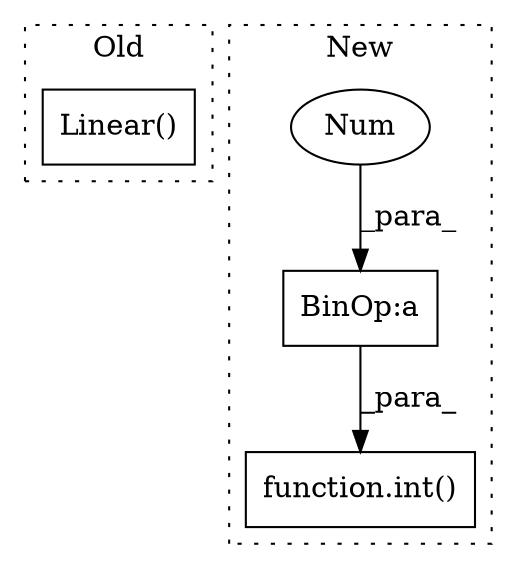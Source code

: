 digraph G {
subgraph cluster0 {
1 [label="Linear()" a="75" s="22734,22774" l="10,1" shape="box"];
label = "Old";
style="dotted";
}
subgraph cluster1 {
2 [label="function.int()" a="75" s="21392,21414" l="4,1" shape="box"];
3 [label="BinOp:a" a="82" s="21409" l="4" shape="box"];
4 [label="Num" a="76" s="21408" l="1" shape="ellipse"];
label = "New";
style="dotted";
}
3 -> 2 [label="_para_"];
4 -> 3 [label="_para_"];
}